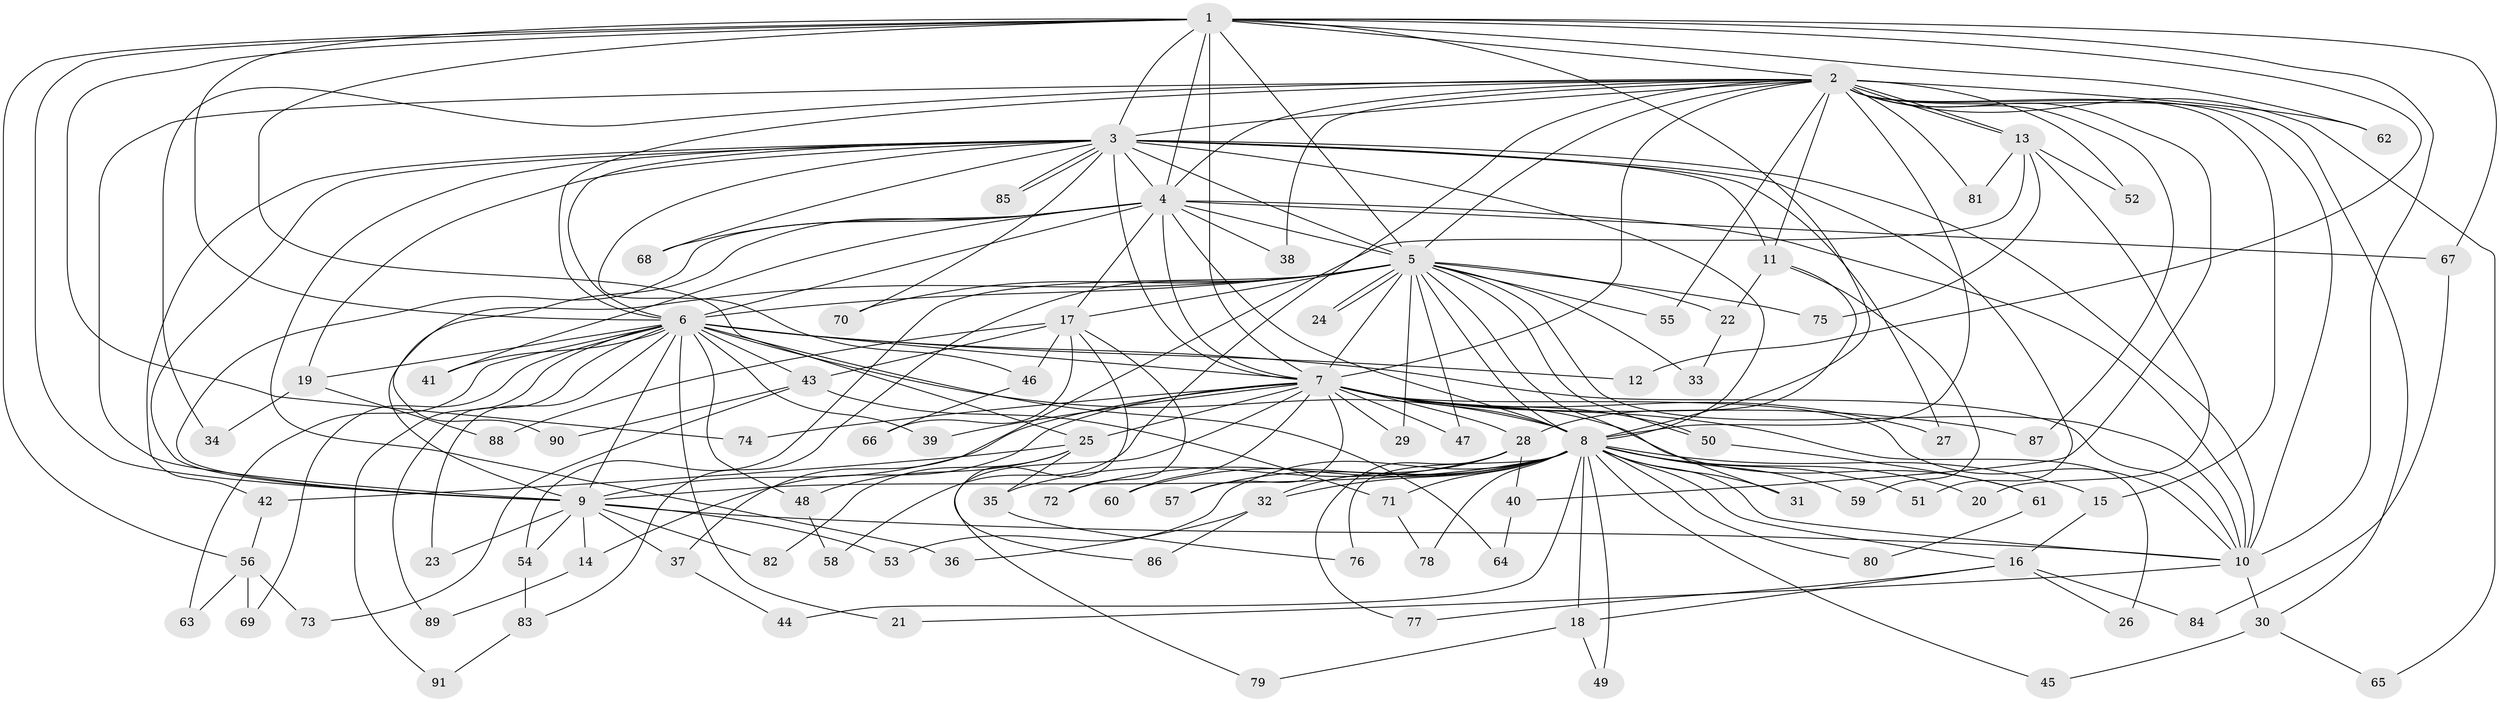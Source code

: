 // coarse degree distribution, {30: 0.022222222222222223, 21: 0.022222222222222223, 2: 0.6666666666666666, 1: 0.15555555555555556, 5: 0.044444444444444446, 3: 0.022222222222222223, 13: 0.022222222222222223, 9: 0.022222222222222223, 7: 0.022222222222222223}
// Generated by graph-tools (version 1.1) at 2025/49/03/04/25 21:49:47]
// undirected, 91 vertices, 207 edges
graph export_dot {
graph [start="1"]
  node [color=gray90,style=filled];
  1;
  2;
  3;
  4;
  5;
  6;
  7;
  8;
  9;
  10;
  11;
  12;
  13;
  14;
  15;
  16;
  17;
  18;
  19;
  20;
  21;
  22;
  23;
  24;
  25;
  26;
  27;
  28;
  29;
  30;
  31;
  32;
  33;
  34;
  35;
  36;
  37;
  38;
  39;
  40;
  41;
  42;
  43;
  44;
  45;
  46;
  47;
  48;
  49;
  50;
  51;
  52;
  53;
  54;
  55;
  56;
  57;
  58;
  59;
  60;
  61;
  62;
  63;
  64;
  65;
  66;
  67;
  68;
  69;
  70;
  71;
  72;
  73;
  74;
  75;
  76;
  77;
  78;
  79;
  80;
  81;
  82;
  83;
  84;
  85;
  86;
  87;
  88;
  89;
  90;
  91;
  1 -- 2;
  1 -- 3;
  1 -- 4;
  1 -- 5;
  1 -- 6;
  1 -- 7;
  1 -- 8;
  1 -- 9;
  1 -- 10;
  1 -- 12;
  1 -- 25;
  1 -- 56;
  1 -- 62;
  1 -- 67;
  1 -- 74;
  2 -- 3;
  2 -- 4;
  2 -- 5;
  2 -- 6;
  2 -- 7;
  2 -- 8;
  2 -- 9;
  2 -- 10;
  2 -- 11;
  2 -- 13;
  2 -- 13;
  2 -- 15;
  2 -- 30;
  2 -- 34;
  2 -- 38;
  2 -- 40;
  2 -- 52;
  2 -- 55;
  2 -- 58;
  2 -- 62;
  2 -- 65;
  2 -- 81;
  2 -- 87;
  3 -- 4;
  3 -- 5;
  3 -- 6;
  3 -- 7;
  3 -- 8;
  3 -- 9;
  3 -- 10;
  3 -- 11;
  3 -- 19;
  3 -- 27;
  3 -- 36;
  3 -- 42;
  3 -- 46;
  3 -- 51;
  3 -- 68;
  3 -- 70;
  3 -- 85;
  3 -- 85;
  4 -- 5;
  4 -- 6;
  4 -- 7;
  4 -- 8;
  4 -- 9;
  4 -- 10;
  4 -- 17;
  4 -- 38;
  4 -- 41;
  4 -- 67;
  4 -- 68;
  4 -- 90;
  5 -- 6;
  5 -- 7;
  5 -- 8;
  5 -- 9;
  5 -- 10;
  5 -- 17;
  5 -- 22;
  5 -- 24;
  5 -- 24;
  5 -- 29;
  5 -- 31;
  5 -- 33;
  5 -- 47;
  5 -- 50;
  5 -- 54;
  5 -- 55;
  5 -- 70;
  5 -- 75;
  5 -- 83;
  6 -- 7;
  6 -- 8;
  6 -- 9;
  6 -- 10;
  6 -- 12;
  6 -- 19;
  6 -- 21;
  6 -- 23;
  6 -- 39;
  6 -- 41;
  6 -- 43;
  6 -- 48;
  6 -- 63;
  6 -- 64;
  6 -- 69;
  6 -- 89;
  6 -- 91;
  7 -- 8;
  7 -- 9;
  7 -- 10;
  7 -- 14;
  7 -- 25;
  7 -- 26;
  7 -- 27;
  7 -- 28;
  7 -- 29;
  7 -- 39;
  7 -- 47;
  7 -- 50;
  7 -- 57;
  7 -- 60;
  7 -- 61;
  7 -- 74;
  7 -- 79;
  7 -- 87;
  8 -- 9;
  8 -- 10;
  8 -- 15;
  8 -- 16;
  8 -- 18;
  8 -- 20;
  8 -- 31;
  8 -- 32;
  8 -- 44;
  8 -- 45;
  8 -- 49;
  8 -- 51;
  8 -- 53;
  8 -- 57;
  8 -- 59;
  8 -- 60;
  8 -- 71;
  8 -- 72;
  8 -- 76;
  8 -- 78;
  8 -- 80;
  9 -- 10;
  9 -- 14;
  9 -- 23;
  9 -- 37;
  9 -- 53;
  9 -- 54;
  9 -- 82;
  10 -- 21;
  10 -- 30;
  11 -- 22;
  11 -- 28;
  11 -- 59;
  13 -- 20;
  13 -- 37;
  13 -- 52;
  13 -- 75;
  13 -- 81;
  14 -- 89;
  15 -- 16;
  16 -- 18;
  16 -- 26;
  16 -- 77;
  16 -- 84;
  17 -- 43;
  17 -- 46;
  17 -- 66;
  17 -- 72;
  17 -- 86;
  17 -- 88;
  18 -- 49;
  18 -- 79;
  19 -- 34;
  19 -- 88;
  22 -- 33;
  25 -- 35;
  25 -- 42;
  25 -- 48;
  25 -- 82;
  28 -- 32;
  28 -- 35;
  28 -- 40;
  28 -- 77;
  30 -- 45;
  30 -- 65;
  32 -- 36;
  32 -- 86;
  35 -- 76;
  37 -- 44;
  40 -- 64;
  42 -- 56;
  43 -- 71;
  43 -- 73;
  43 -- 90;
  46 -- 66;
  48 -- 58;
  50 -- 61;
  54 -- 83;
  56 -- 63;
  56 -- 69;
  56 -- 73;
  61 -- 80;
  67 -- 84;
  71 -- 78;
  83 -- 91;
}
